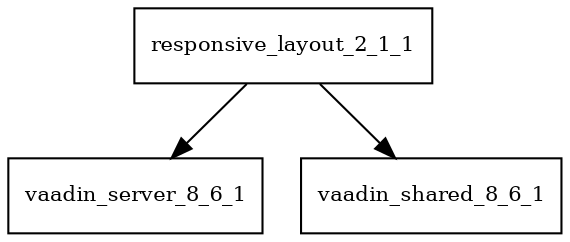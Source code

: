 digraph responsive_layout_2_1_1_dependencies {
  node [shape = box, fontsize=10.0];
  responsive_layout_2_1_1 -> vaadin_server_8_6_1;
  responsive_layout_2_1_1 -> vaadin_shared_8_6_1;
}
